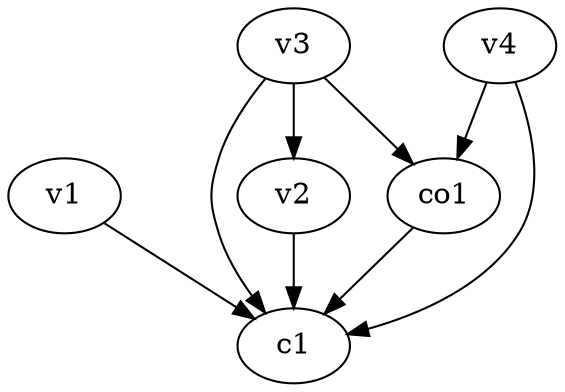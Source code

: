 strict digraph  {
c1;
v1;
v2;
v3;
v4;
co1;
v1 -> c1  [weight=1];
v2 -> c1  [weight=1];
v3 -> c1  [weight=1];
v3 -> v2  [weight=1];
v3 -> co1  [weight=1];
v4 -> c1  [weight=1];
v4 -> co1  [weight=1];
co1 -> c1  [weight=1];
}
